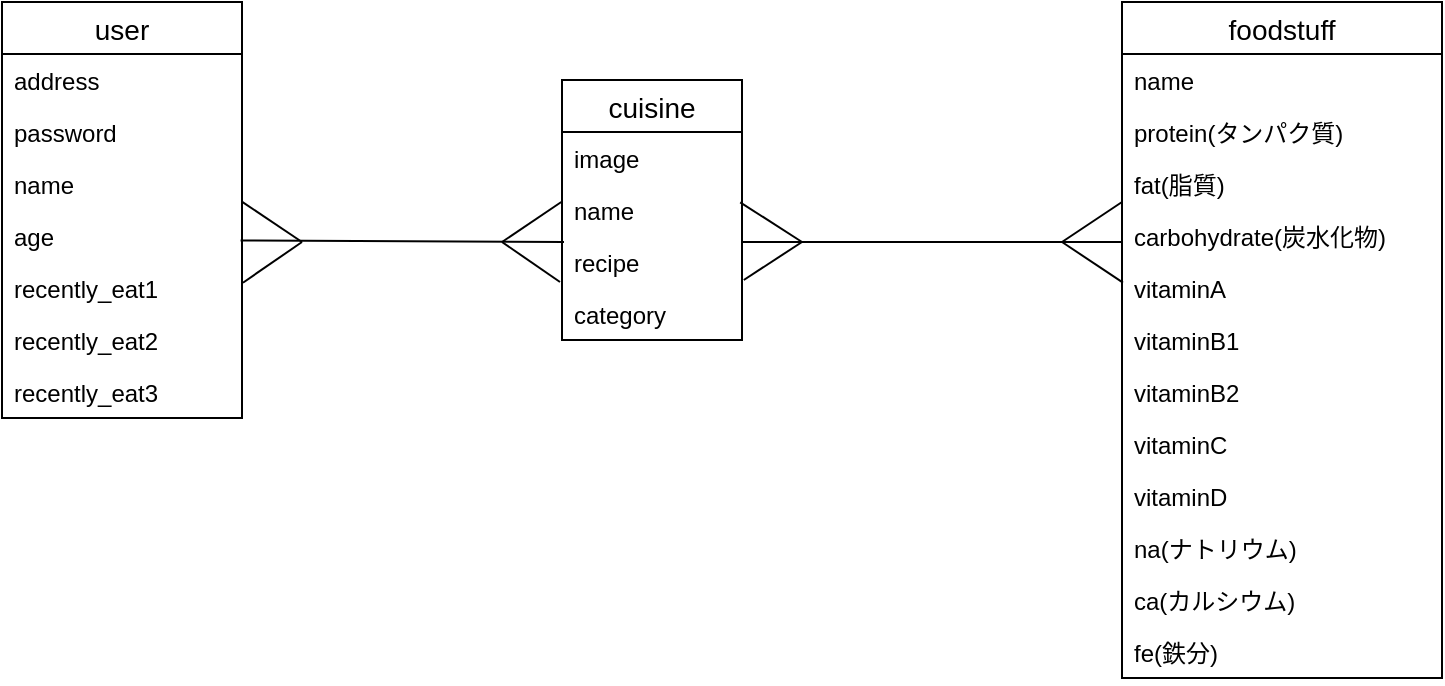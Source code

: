<mxfile version="13.1.3">
    <diagram id="6hGFLwfOUW9BJ-s0fimq" name="Page-1">
        <mxGraphModel dx="127" dy="72" grid="1" gridSize="10" guides="1" tooltips="1" connect="1" arrows="1" fold="1" page="1" pageScale="1" pageWidth="827" pageHeight="1169" math="0" shadow="0">
            <root>
                <mxCell id="0"/>
                <mxCell id="1" parent="0"/>
                <mxCell id="2" value="user" style="swimlane;fontStyle=0;childLayout=stackLayout;horizontal=1;startSize=26;horizontalStack=0;resizeParent=1;resizeParentMax=0;resizeLast=0;collapsible=1;marginBottom=0;align=center;fontSize=14;" vertex="1" parent="1">
                    <mxGeometry x="40" y="40" width="120" height="208" as="geometry"/>
                </mxCell>
                <mxCell id="4" value="address" style="text;strokeColor=none;fillColor=none;spacingLeft=4;spacingRight=4;overflow=hidden;rotatable=0;points=[[0,0.5],[1,0.5]];portConstraint=eastwest;fontSize=12;" vertex="1" parent="2">
                    <mxGeometry y="26" width="120" height="26" as="geometry"/>
                </mxCell>
                <mxCell id="5" value="password" style="text;strokeColor=none;fillColor=none;spacingLeft=4;spacingRight=4;overflow=hidden;rotatable=0;points=[[0,0.5],[1,0.5]];portConstraint=eastwest;fontSize=12;" vertex="1" parent="2">
                    <mxGeometry y="52" width="120" height="26" as="geometry"/>
                </mxCell>
                <mxCell id="11" value="name" style="text;strokeColor=none;fillColor=none;spacingLeft=4;spacingRight=4;overflow=hidden;rotatable=0;points=[[0,0.5],[1,0.5]];portConstraint=eastwest;fontSize=12;" vertex="1" parent="2">
                    <mxGeometry y="78" width="120" height="26" as="geometry"/>
                </mxCell>
                <mxCell id="12" value="age" style="text;strokeColor=none;fillColor=none;spacingLeft=4;spacingRight=4;overflow=hidden;rotatable=0;points=[[0,0.5],[1,0.5]];portConstraint=eastwest;fontSize=12;" vertex="1" parent="2">
                    <mxGeometry y="104" width="120" height="26" as="geometry"/>
                </mxCell>
                <mxCell id="7" value="recently_eat1" style="text;strokeColor=none;fillColor=none;spacingLeft=4;spacingRight=4;overflow=hidden;rotatable=0;points=[[0,0.5],[1,0.5]];portConstraint=eastwest;fontSize=12;" vertex="1" parent="2">
                    <mxGeometry y="130" width="120" height="26" as="geometry"/>
                </mxCell>
                <mxCell id="8" value="recently_eat2" style="text;strokeColor=none;fillColor=none;spacingLeft=4;spacingRight=4;overflow=hidden;rotatable=0;points=[[0,0.5],[1,0.5]];portConstraint=eastwest;fontSize=12;" vertex="1" parent="2">
                    <mxGeometry y="156" width="120" height="26" as="geometry"/>
                </mxCell>
                <mxCell id="9" value="recently_eat3" style="text;strokeColor=none;fillColor=none;spacingLeft=4;spacingRight=4;overflow=hidden;rotatable=0;points=[[0,0.5],[1,0.5]];portConstraint=eastwest;fontSize=12;" vertex="1" parent="2">
                    <mxGeometry y="182" width="120" height="26" as="geometry"/>
                </mxCell>
                <mxCell id="13" value="cuisine" style="swimlane;fontStyle=0;childLayout=stackLayout;horizontal=1;startSize=26;horizontalStack=0;resizeParent=1;resizeParentMax=0;resizeLast=0;collapsible=1;marginBottom=0;align=center;fontSize=14;" vertex="1" parent="1">
                    <mxGeometry x="320" y="79" width="90" height="130" as="geometry"/>
                </mxCell>
                <mxCell id="14" value="image" style="text;strokeColor=none;fillColor=none;spacingLeft=4;spacingRight=4;overflow=hidden;rotatable=0;points=[[0,0.5],[1,0.5]];portConstraint=eastwest;fontSize=12;" vertex="1" parent="13">
                    <mxGeometry y="26" width="90" height="26" as="geometry"/>
                </mxCell>
                <mxCell id="15" value="name" style="text;strokeColor=none;fillColor=none;spacingLeft=4;spacingRight=4;overflow=hidden;rotatable=0;points=[[0,0.5],[1,0.5]];portConstraint=eastwest;fontSize=12;" vertex="1" parent="13">
                    <mxGeometry y="52" width="90" height="26" as="geometry"/>
                </mxCell>
                <mxCell id="16" value="recipe" style="text;strokeColor=none;fillColor=none;spacingLeft=4;spacingRight=4;overflow=hidden;rotatable=0;points=[[0,0.5],[1,0.5]];portConstraint=eastwest;fontSize=12;" vertex="1" parent="13">
                    <mxGeometry y="78" width="90" height="26" as="geometry"/>
                </mxCell>
                <mxCell id="17" value="category" style="text;strokeColor=none;fillColor=none;spacingLeft=4;spacingRight=4;overflow=hidden;rotatable=0;points=[[0,0.5],[1,0.5]];portConstraint=eastwest;fontSize=12;" vertex="1" parent="13">
                    <mxGeometry y="104" width="90" height="26" as="geometry"/>
                </mxCell>
                <mxCell id="18" value="foodstuff" style="swimlane;fontStyle=0;childLayout=stackLayout;horizontal=1;startSize=26;horizontalStack=0;resizeParent=1;resizeParentMax=0;resizeLast=0;collapsible=1;marginBottom=0;align=center;fontSize=14;" vertex="1" parent="1">
                    <mxGeometry x="600" y="40" width="160" height="338" as="geometry"/>
                </mxCell>
                <mxCell id="19" value="name" style="text;strokeColor=none;fillColor=none;spacingLeft=4;spacingRight=4;overflow=hidden;rotatable=0;points=[[0,0.5],[1,0.5]];portConstraint=eastwest;fontSize=12;" vertex="1" parent="18">
                    <mxGeometry y="26" width="160" height="26" as="geometry"/>
                </mxCell>
                <mxCell id="20" value="protein(タンパク質)" style="text;strokeColor=none;fillColor=none;spacingLeft=4;spacingRight=4;overflow=hidden;rotatable=0;points=[[0,0.5],[1,0.5]];portConstraint=eastwest;fontSize=12;" vertex="1" parent="18">
                    <mxGeometry y="52" width="160" height="26" as="geometry"/>
                </mxCell>
                <mxCell id="21" value="fat(脂質)" style="text;strokeColor=none;fillColor=none;spacingLeft=4;spacingRight=4;overflow=hidden;rotatable=0;points=[[0,0.5],[1,0.5]];portConstraint=eastwest;fontSize=12;" vertex="1" parent="18">
                    <mxGeometry y="78" width="160" height="26" as="geometry"/>
                </mxCell>
                <mxCell id="23" value="carbohydrate(炭水化物)" style="text;strokeColor=none;fillColor=none;spacingLeft=4;spacingRight=4;overflow=hidden;rotatable=0;points=[[0,0.5],[1,0.5]];portConstraint=eastwest;fontSize=12;" vertex="1" parent="18">
                    <mxGeometry y="104" width="160" height="26" as="geometry"/>
                </mxCell>
                <mxCell id="24" value="vitaminA" style="text;strokeColor=none;fillColor=none;spacingLeft=4;spacingRight=4;overflow=hidden;rotatable=0;points=[[0,0.5],[1,0.5]];portConstraint=eastwest;fontSize=12;" vertex="1" parent="18">
                    <mxGeometry y="130" width="160" height="26" as="geometry"/>
                </mxCell>
                <mxCell id="25" value="vitaminB1" style="text;strokeColor=none;fillColor=none;spacingLeft=4;spacingRight=4;overflow=hidden;rotatable=0;points=[[0,0.5],[1,0.5]];portConstraint=eastwest;fontSize=12;" vertex="1" parent="18">
                    <mxGeometry y="156" width="160" height="26" as="geometry"/>
                </mxCell>
                <mxCell id="26" value="vitaminB2" style="text;strokeColor=none;fillColor=none;spacingLeft=4;spacingRight=4;overflow=hidden;rotatable=0;points=[[0,0.5],[1,0.5]];portConstraint=eastwest;fontSize=12;" vertex="1" parent="18">
                    <mxGeometry y="182" width="160" height="26" as="geometry"/>
                </mxCell>
                <mxCell id="27" value="vitaminC" style="text;strokeColor=none;fillColor=none;spacingLeft=4;spacingRight=4;overflow=hidden;rotatable=0;points=[[0,0.5],[1,0.5]];portConstraint=eastwest;fontSize=12;" vertex="1" parent="18">
                    <mxGeometry y="208" width="160" height="26" as="geometry"/>
                </mxCell>
                <mxCell id="28" value="vitaminD" style="text;strokeColor=none;fillColor=none;spacingLeft=4;spacingRight=4;overflow=hidden;rotatable=0;points=[[0,0.5],[1,0.5]];portConstraint=eastwest;fontSize=12;" vertex="1" parent="18">
                    <mxGeometry y="234" width="160" height="26" as="geometry"/>
                </mxCell>
                <mxCell id="29" value="na(ナトリウム)" style="text;strokeColor=none;fillColor=none;spacingLeft=4;spacingRight=4;overflow=hidden;rotatable=0;points=[[0,0.5],[1,0.5]];portConstraint=eastwest;fontSize=12;" vertex="1" parent="18">
                    <mxGeometry y="260" width="160" height="26" as="geometry"/>
                </mxCell>
                <mxCell id="30" value="ca(カルシウム)" style="text;strokeColor=none;fillColor=none;spacingLeft=4;spacingRight=4;overflow=hidden;rotatable=0;points=[[0,0.5],[1,0.5]];portConstraint=eastwest;fontSize=12;" vertex="1" parent="18">
                    <mxGeometry y="286" width="160" height="26" as="geometry"/>
                </mxCell>
                <mxCell id="31" value="fe(鉄分)" style="text;strokeColor=none;fillColor=none;spacingLeft=4;spacingRight=4;overflow=hidden;rotatable=0;points=[[0,0.5],[1,0.5]];portConstraint=eastwest;fontSize=12;" vertex="1" parent="18">
                    <mxGeometry y="312" width="160" height="26" as="geometry"/>
                </mxCell>
                <mxCell id="37" value="" style="endArrow=none;html=1;rounded=0;exitX=0.994;exitY=0.585;exitDx=0;exitDy=0;exitPerimeter=0;" edge="1" parent="1" source="12">
                    <mxGeometry relative="1" as="geometry">
                        <mxPoint x="240" y="260" as="sourcePoint"/>
                        <mxPoint x="321" y="160" as="targetPoint"/>
                    </mxGeometry>
                </mxCell>
                <mxCell id="38" value="" style="endArrow=none;html=1;rounded=0;exitX=1.004;exitY=0.115;exitDx=0;exitDy=0;exitPerimeter=0;entryX=0.002;entryY=0.617;entryDx=0;entryDy=0;entryPerimeter=0;" edge="1" parent="1" source="16" target="23">
                    <mxGeometry relative="1" as="geometry">
                        <mxPoint x="280" y="270" as="sourcePoint"/>
                        <mxPoint x="440" y="270" as="targetPoint"/>
                    </mxGeometry>
                </mxCell>
                <mxCell id="39" value="" style="endArrow=none;html=1;rounded=0;entryX=-0.004;entryY=0.346;entryDx=0;entryDy=0;entryPerimeter=0;" edge="1" parent="1" target="15">
                    <mxGeometry relative="1" as="geometry">
                        <mxPoint x="290" y="160" as="sourcePoint"/>
                        <mxPoint x="670" y="350" as="targetPoint"/>
                    </mxGeometry>
                </mxCell>
                <mxCell id="40" value="" style="endArrow=none;html=1;rounded=0;" edge="1" parent="1">
                    <mxGeometry relative="1" as="geometry">
                        <mxPoint x="290" y="160" as="sourcePoint"/>
                        <mxPoint x="319" y="180" as="targetPoint"/>
                    </mxGeometry>
                </mxCell>
                <mxCell id="41" value="" style="endArrow=none;html=1;rounded=0;" edge="1" parent="1">
                    <mxGeometry relative="1" as="geometry">
                        <mxPoint x="570" y="160" as="sourcePoint"/>
                        <mxPoint x="600" y="140" as="targetPoint"/>
                    </mxGeometry>
                </mxCell>
                <mxCell id="42" value="" style="endArrow=none;html=1;rounded=0;entryX=0.003;entryY=0.396;entryDx=0;entryDy=0;entryPerimeter=0;" edge="1" parent="1" target="24">
                    <mxGeometry relative="1" as="geometry">
                        <mxPoint x="570" y="160" as="sourcePoint"/>
                        <mxPoint x="550" y="130" as="targetPoint"/>
                    </mxGeometry>
                </mxCell>
                <mxCell id="43" value="" style="endArrow=none;html=1;rounded=0;exitX=0.99;exitY=0.352;exitDx=0;exitDy=0;exitPerimeter=0;" edge="1" parent="1" source="15">
                    <mxGeometry relative="1" as="geometry">
                        <mxPoint x="390" y="130" as="sourcePoint"/>
                        <mxPoint x="440" y="160" as="targetPoint"/>
                    </mxGeometry>
                </mxCell>
                <mxCell id="44" value="" style="endArrow=none;html=1;rounded=0;exitX=1.01;exitY=0.846;exitDx=0;exitDy=0;exitPerimeter=0;" edge="1" parent="1" source="16">
                    <mxGeometry relative="1" as="geometry">
                        <mxPoint x="390" y="130" as="sourcePoint"/>
                        <mxPoint x="440" y="160" as="targetPoint"/>
                    </mxGeometry>
                </mxCell>
                <mxCell id="45" value="" style="endArrow=none;html=1;rounded=0;exitX=1.001;exitY=0.844;exitDx=0;exitDy=0;exitPerimeter=0;" edge="1" parent="1" source="11">
                    <mxGeometry relative="1" as="geometry">
                        <mxPoint x="230" y="230" as="sourcePoint"/>
                        <mxPoint x="190" y="160" as="targetPoint"/>
                    </mxGeometry>
                </mxCell>
                <mxCell id="46" value="" style="endArrow=none;html=1;rounded=0;exitX=1.004;exitY=0.398;exitDx=0;exitDy=0;exitPerimeter=0;" edge="1" parent="1" source="7">
                    <mxGeometry relative="1" as="geometry">
                        <mxPoint x="230" y="230" as="sourcePoint"/>
                        <mxPoint x="190" y="160" as="targetPoint"/>
                    </mxGeometry>
                </mxCell>
            </root>
        </mxGraphModel>
    </diagram>
</mxfile>